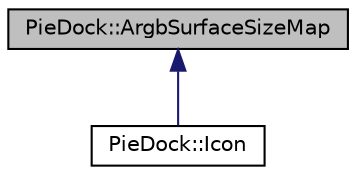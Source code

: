 digraph "PieDock::ArgbSurfaceSizeMap"
{
  edge [fontname="Helvetica",fontsize="10",labelfontname="Helvetica",labelfontsize="10"];
  node [fontname="Helvetica",fontsize="10",shape=record];
  Node1 [label="PieDock::ArgbSurfaceSizeMap",height=0.2,width=0.4,color="black", fillcolor="grey75", style="filled" fontcolor="black"];
  Node1 -> Node2 [dir="back",color="midnightblue",fontsize="10",style="solid",fontname="Helvetica"];
  Node2 [label="PieDock::Icon",height=0.2,width=0.4,color="black", fillcolor="white", style="filled",URL="$classPieDock_1_1Icon.html"];
}
